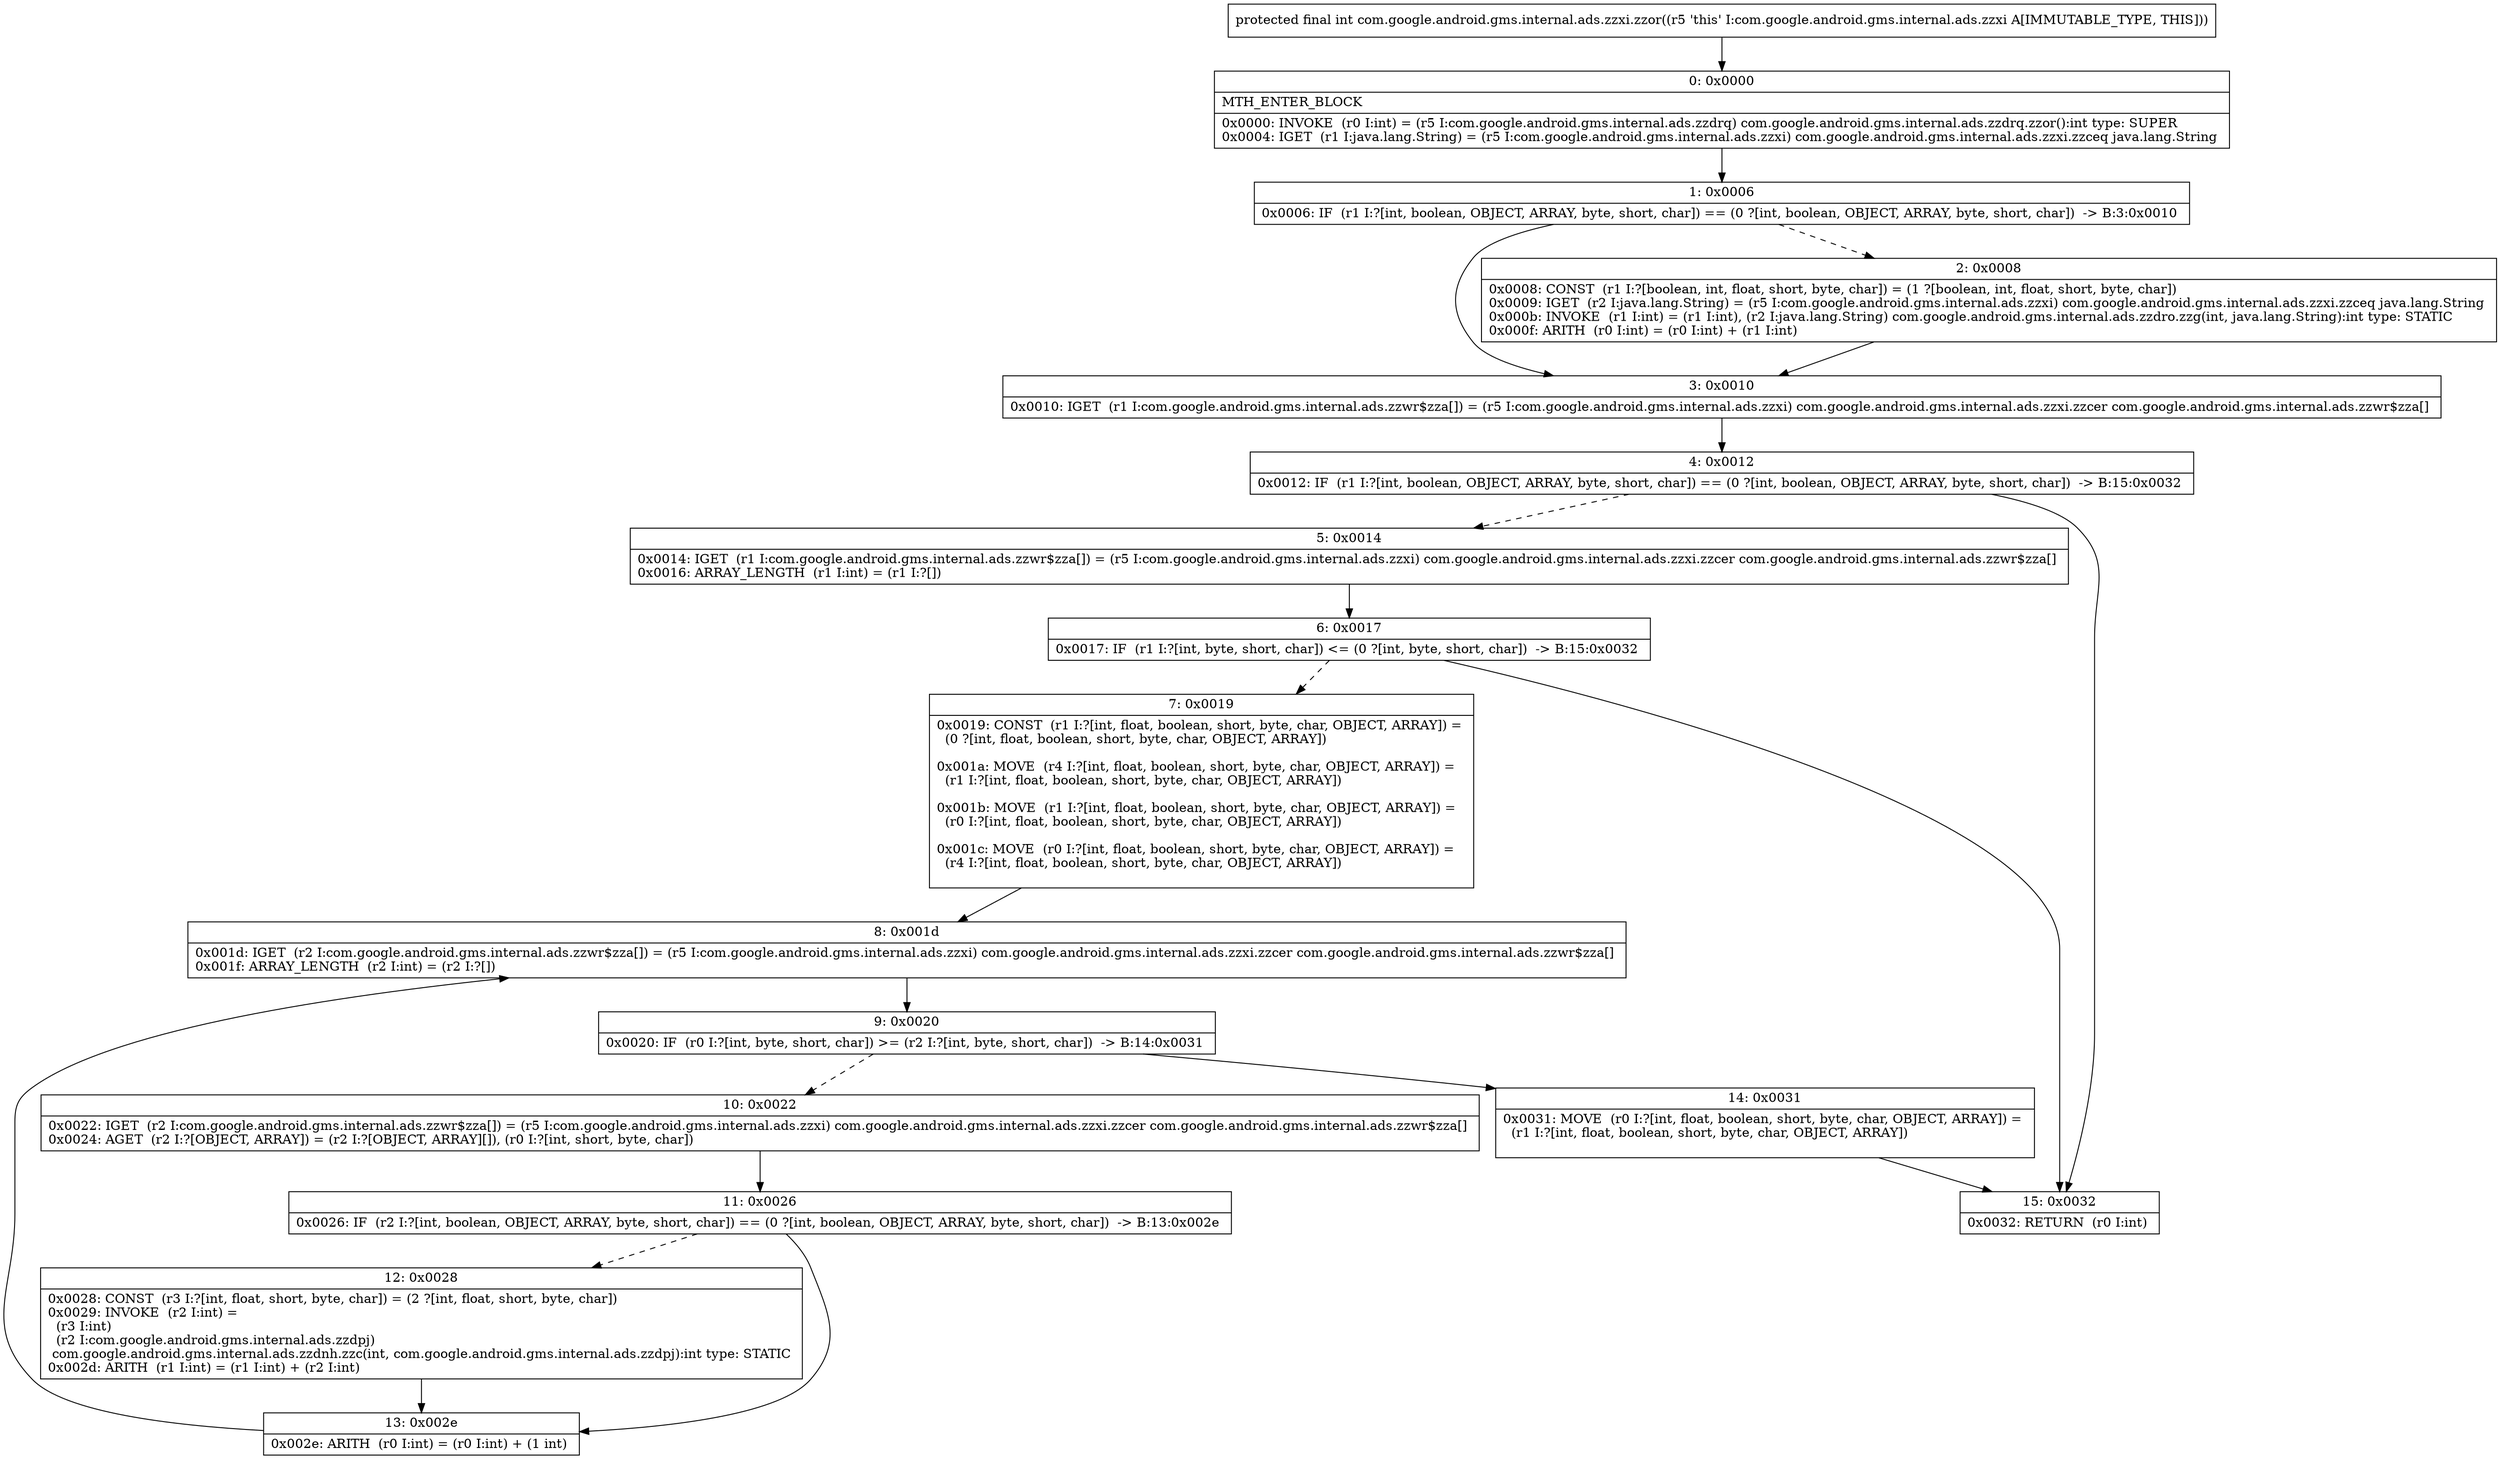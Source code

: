 digraph "CFG forcom.google.android.gms.internal.ads.zzxi.zzor()I" {
Node_0 [shape=record,label="{0\:\ 0x0000|MTH_ENTER_BLOCK\l|0x0000: INVOKE  (r0 I:int) = (r5 I:com.google.android.gms.internal.ads.zzdrq) com.google.android.gms.internal.ads.zzdrq.zzor():int type: SUPER \l0x0004: IGET  (r1 I:java.lang.String) = (r5 I:com.google.android.gms.internal.ads.zzxi) com.google.android.gms.internal.ads.zzxi.zzceq java.lang.String \l}"];
Node_1 [shape=record,label="{1\:\ 0x0006|0x0006: IF  (r1 I:?[int, boolean, OBJECT, ARRAY, byte, short, char]) == (0 ?[int, boolean, OBJECT, ARRAY, byte, short, char])  \-\> B:3:0x0010 \l}"];
Node_2 [shape=record,label="{2\:\ 0x0008|0x0008: CONST  (r1 I:?[boolean, int, float, short, byte, char]) = (1 ?[boolean, int, float, short, byte, char]) \l0x0009: IGET  (r2 I:java.lang.String) = (r5 I:com.google.android.gms.internal.ads.zzxi) com.google.android.gms.internal.ads.zzxi.zzceq java.lang.String \l0x000b: INVOKE  (r1 I:int) = (r1 I:int), (r2 I:java.lang.String) com.google.android.gms.internal.ads.zzdro.zzg(int, java.lang.String):int type: STATIC \l0x000f: ARITH  (r0 I:int) = (r0 I:int) + (r1 I:int) \l}"];
Node_3 [shape=record,label="{3\:\ 0x0010|0x0010: IGET  (r1 I:com.google.android.gms.internal.ads.zzwr$zza[]) = (r5 I:com.google.android.gms.internal.ads.zzxi) com.google.android.gms.internal.ads.zzxi.zzcer com.google.android.gms.internal.ads.zzwr$zza[] \l}"];
Node_4 [shape=record,label="{4\:\ 0x0012|0x0012: IF  (r1 I:?[int, boolean, OBJECT, ARRAY, byte, short, char]) == (0 ?[int, boolean, OBJECT, ARRAY, byte, short, char])  \-\> B:15:0x0032 \l}"];
Node_5 [shape=record,label="{5\:\ 0x0014|0x0014: IGET  (r1 I:com.google.android.gms.internal.ads.zzwr$zza[]) = (r5 I:com.google.android.gms.internal.ads.zzxi) com.google.android.gms.internal.ads.zzxi.zzcer com.google.android.gms.internal.ads.zzwr$zza[] \l0x0016: ARRAY_LENGTH  (r1 I:int) = (r1 I:?[]) \l}"];
Node_6 [shape=record,label="{6\:\ 0x0017|0x0017: IF  (r1 I:?[int, byte, short, char]) \<= (0 ?[int, byte, short, char])  \-\> B:15:0x0032 \l}"];
Node_7 [shape=record,label="{7\:\ 0x0019|0x0019: CONST  (r1 I:?[int, float, boolean, short, byte, char, OBJECT, ARRAY]) = \l  (0 ?[int, float, boolean, short, byte, char, OBJECT, ARRAY])\l \l0x001a: MOVE  (r4 I:?[int, float, boolean, short, byte, char, OBJECT, ARRAY]) = \l  (r1 I:?[int, float, boolean, short, byte, char, OBJECT, ARRAY])\l \l0x001b: MOVE  (r1 I:?[int, float, boolean, short, byte, char, OBJECT, ARRAY]) = \l  (r0 I:?[int, float, boolean, short, byte, char, OBJECT, ARRAY])\l \l0x001c: MOVE  (r0 I:?[int, float, boolean, short, byte, char, OBJECT, ARRAY]) = \l  (r4 I:?[int, float, boolean, short, byte, char, OBJECT, ARRAY])\l \l}"];
Node_8 [shape=record,label="{8\:\ 0x001d|0x001d: IGET  (r2 I:com.google.android.gms.internal.ads.zzwr$zza[]) = (r5 I:com.google.android.gms.internal.ads.zzxi) com.google.android.gms.internal.ads.zzxi.zzcer com.google.android.gms.internal.ads.zzwr$zza[] \l0x001f: ARRAY_LENGTH  (r2 I:int) = (r2 I:?[]) \l}"];
Node_9 [shape=record,label="{9\:\ 0x0020|0x0020: IF  (r0 I:?[int, byte, short, char]) \>= (r2 I:?[int, byte, short, char])  \-\> B:14:0x0031 \l}"];
Node_10 [shape=record,label="{10\:\ 0x0022|0x0022: IGET  (r2 I:com.google.android.gms.internal.ads.zzwr$zza[]) = (r5 I:com.google.android.gms.internal.ads.zzxi) com.google.android.gms.internal.ads.zzxi.zzcer com.google.android.gms.internal.ads.zzwr$zza[] \l0x0024: AGET  (r2 I:?[OBJECT, ARRAY]) = (r2 I:?[OBJECT, ARRAY][]), (r0 I:?[int, short, byte, char]) \l}"];
Node_11 [shape=record,label="{11\:\ 0x0026|0x0026: IF  (r2 I:?[int, boolean, OBJECT, ARRAY, byte, short, char]) == (0 ?[int, boolean, OBJECT, ARRAY, byte, short, char])  \-\> B:13:0x002e \l}"];
Node_12 [shape=record,label="{12\:\ 0x0028|0x0028: CONST  (r3 I:?[int, float, short, byte, char]) = (2 ?[int, float, short, byte, char]) \l0x0029: INVOKE  (r2 I:int) = \l  (r3 I:int)\l  (r2 I:com.google.android.gms.internal.ads.zzdpj)\l com.google.android.gms.internal.ads.zzdnh.zzc(int, com.google.android.gms.internal.ads.zzdpj):int type: STATIC \l0x002d: ARITH  (r1 I:int) = (r1 I:int) + (r2 I:int) \l}"];
Node_13 [shape=record,label="{13\:\ 0x002e|0x002e: ARITH  (r0 I:int) = (r0 I:int) + (1 int) \l}"];
Node_14 [shape=record,label="{14\:\ 0x0031|0x0031: MOVE  (r0 I:?[int, float, boolean, short, byte, char, OBJECT, ARRAY]) = \l  (r1 I:?[int, float, boolean, short, byte, char, OBJECT, ARRAY])\l \l}"];
Node_15 [shape=record,label="{15\:\ 0x0032|0x0032: RETURN  (r0 I:int) \l}"];
MethodNode[shape=record,label="{protected final int com.google.android.gms.internal.ads.zzxi.zzor((r5 'this' I:com.google.android.gms.internal.ads.zzxi A[IMMUTABLE_TYPE, THIS])) }"];
MethodNode -> Node_0;
Node_0 -> Node_1;
Node_1 -> Node_2[style=dashed];
Node_1 -> Node_3;
Node_2 -> Node_3;
Node_3 -> Node_4;
Node_4 -> Node_5[style=dashed];
Node_4 -> Node_15;
Node_5 -> Node_6;
Node_6 -> Node_7[style=dashed];
Node_6 -> Node_15;
Node_7 -> Node_8;
Node_8 -> Node_9;
Node_9 -> Node_10[style=dashed];
Node_9 -> Node_14;
Node_10 -> Node_11;
Node_11 -> Node_12[style=dashed];
Node_11 -> Node_13;
Node_12 -> Node_13;
Node_13 -> Node_8;
Node_14 -> Node_15;
}


